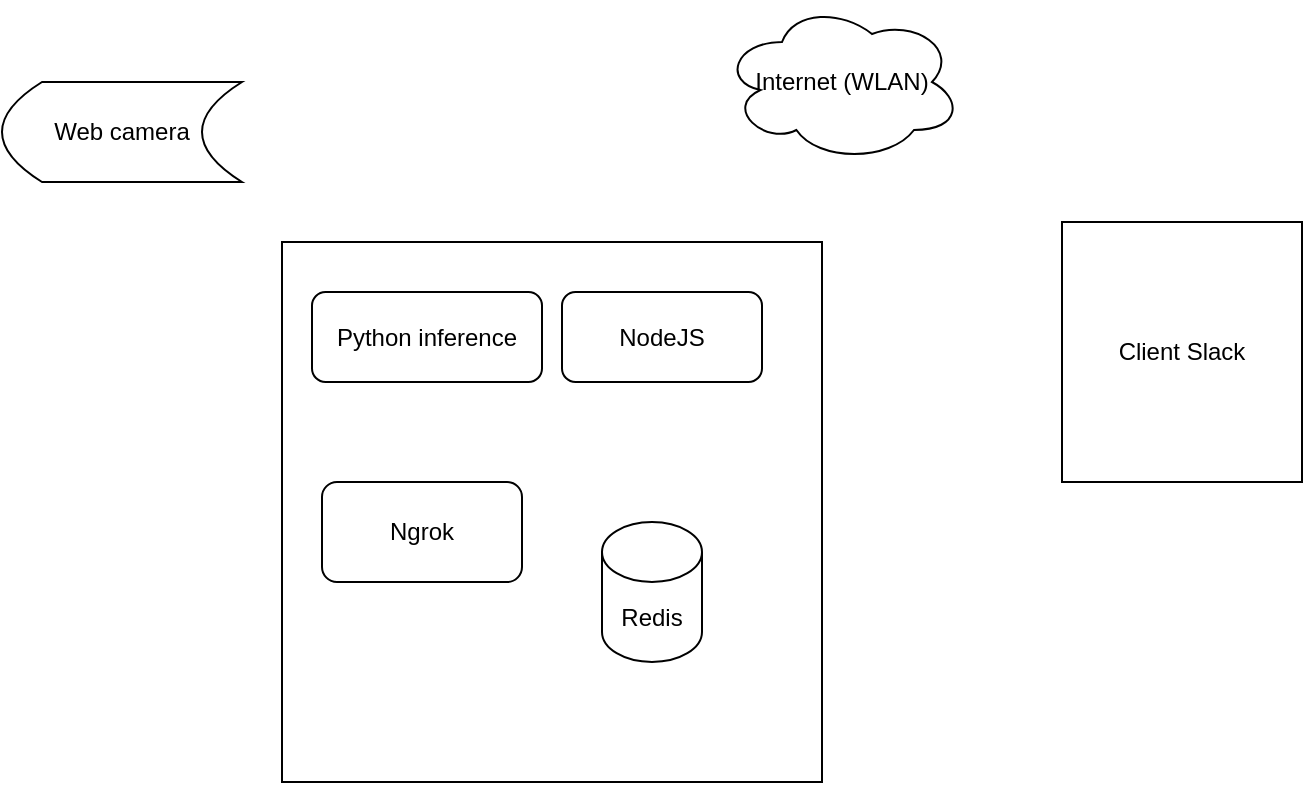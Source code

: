 <mxfile version="16.0.0" type="device"><diagram id="hpzuPm6dR6eUtEVcV8c1" name="Page-1"><mxGraphModel dx="850" dy="588" grid="1" gridSize="10" guides="1" tooltips="1" connect="1" arrows="1" fold="1" page="1" pageScale="1" pageWidth="850" pageHeight="1100" math="0" shadow="0"><root><mxCell id="0"/><mxCell id="1" parent="0"/><mxCell id="ZQUZyCKRECCt00NmGm3t-1" value="" style="whiteSpace=wrap;html=1;aspect=fixed;" vertex="1" parent="1"><mxGeometry x="180" y="170" width="270" height="270" as="geometry"/></mxCell><mxCell id="ZQUZyCKRECCt00NmGm3t-2" value="Redis" style="shape=cylinder3;whiteSpace=wrap;html=1;boundedLbl=1;backgroundOutline=1;size=15;" vertex="1" parent="1"><mxGeometry x="340" y="310" width="50" height="70" as="geometry"/></mxCell><mxCell id="ZQUZyCKRECCt00NmGm3t-6" value="Ngrok" style="rounded=1;whiteSpace=wrap;html=1;" vertex="1" parent="1"><mxGeometry x="200" y="290" width="100" height="50" as="geometry"/></mxCell><mxCell id="ZQUZyCKRECCt00NmGm3t-7" value="Python inference" style="rounded=1;whiteSpace=wrap;html=1;" vertex="1" parent="1"><mxGeometry x="195" y="195" width="115" height="45" as="geometry"/></mxCell><mxCell id="ZQUZyCKRECCt00NmGm3t-8" value="NodeJS " style="rounded=1;whiteSpace=wrap;html=1;" vertex="1" parent="1"><mxGeometry x="320" y="195" width="100" height="45" as="geometry"/></mxCell><mxCell id="ZQUZyCKRECCt00NmGm3t-9" value="Internet (WLAN)" style="ellipse;shape=cloud;whiteSpace=wrap;html=1;" vertex="1" parent="1"><mxGeometry x="400" y="50" width="120" height="80" as="geometry"/></mxCell><mxCell id="ZQUZyCKRECCt00NmGm3t-10" value="Client Slack" style="rounded=0;whiteSpace=wrap;html=1;" vertex="1" parent="1"><mxGeometry x="570" y="160" width="120" height="130" as="geometry"/></mxCell><mxCell id="ZQUZyCKRECCt00NmGm3t-11" value="Web camera" style="shape=dataStorage;whiteSpace=wrap;html=1;fixedSize=1;" vertex="1" parent="1"><mxGeometry x="40" y="90" width="120" height="50" as="geometry"/></mxCell></root></mxGraphModel></diagram></mxfile>